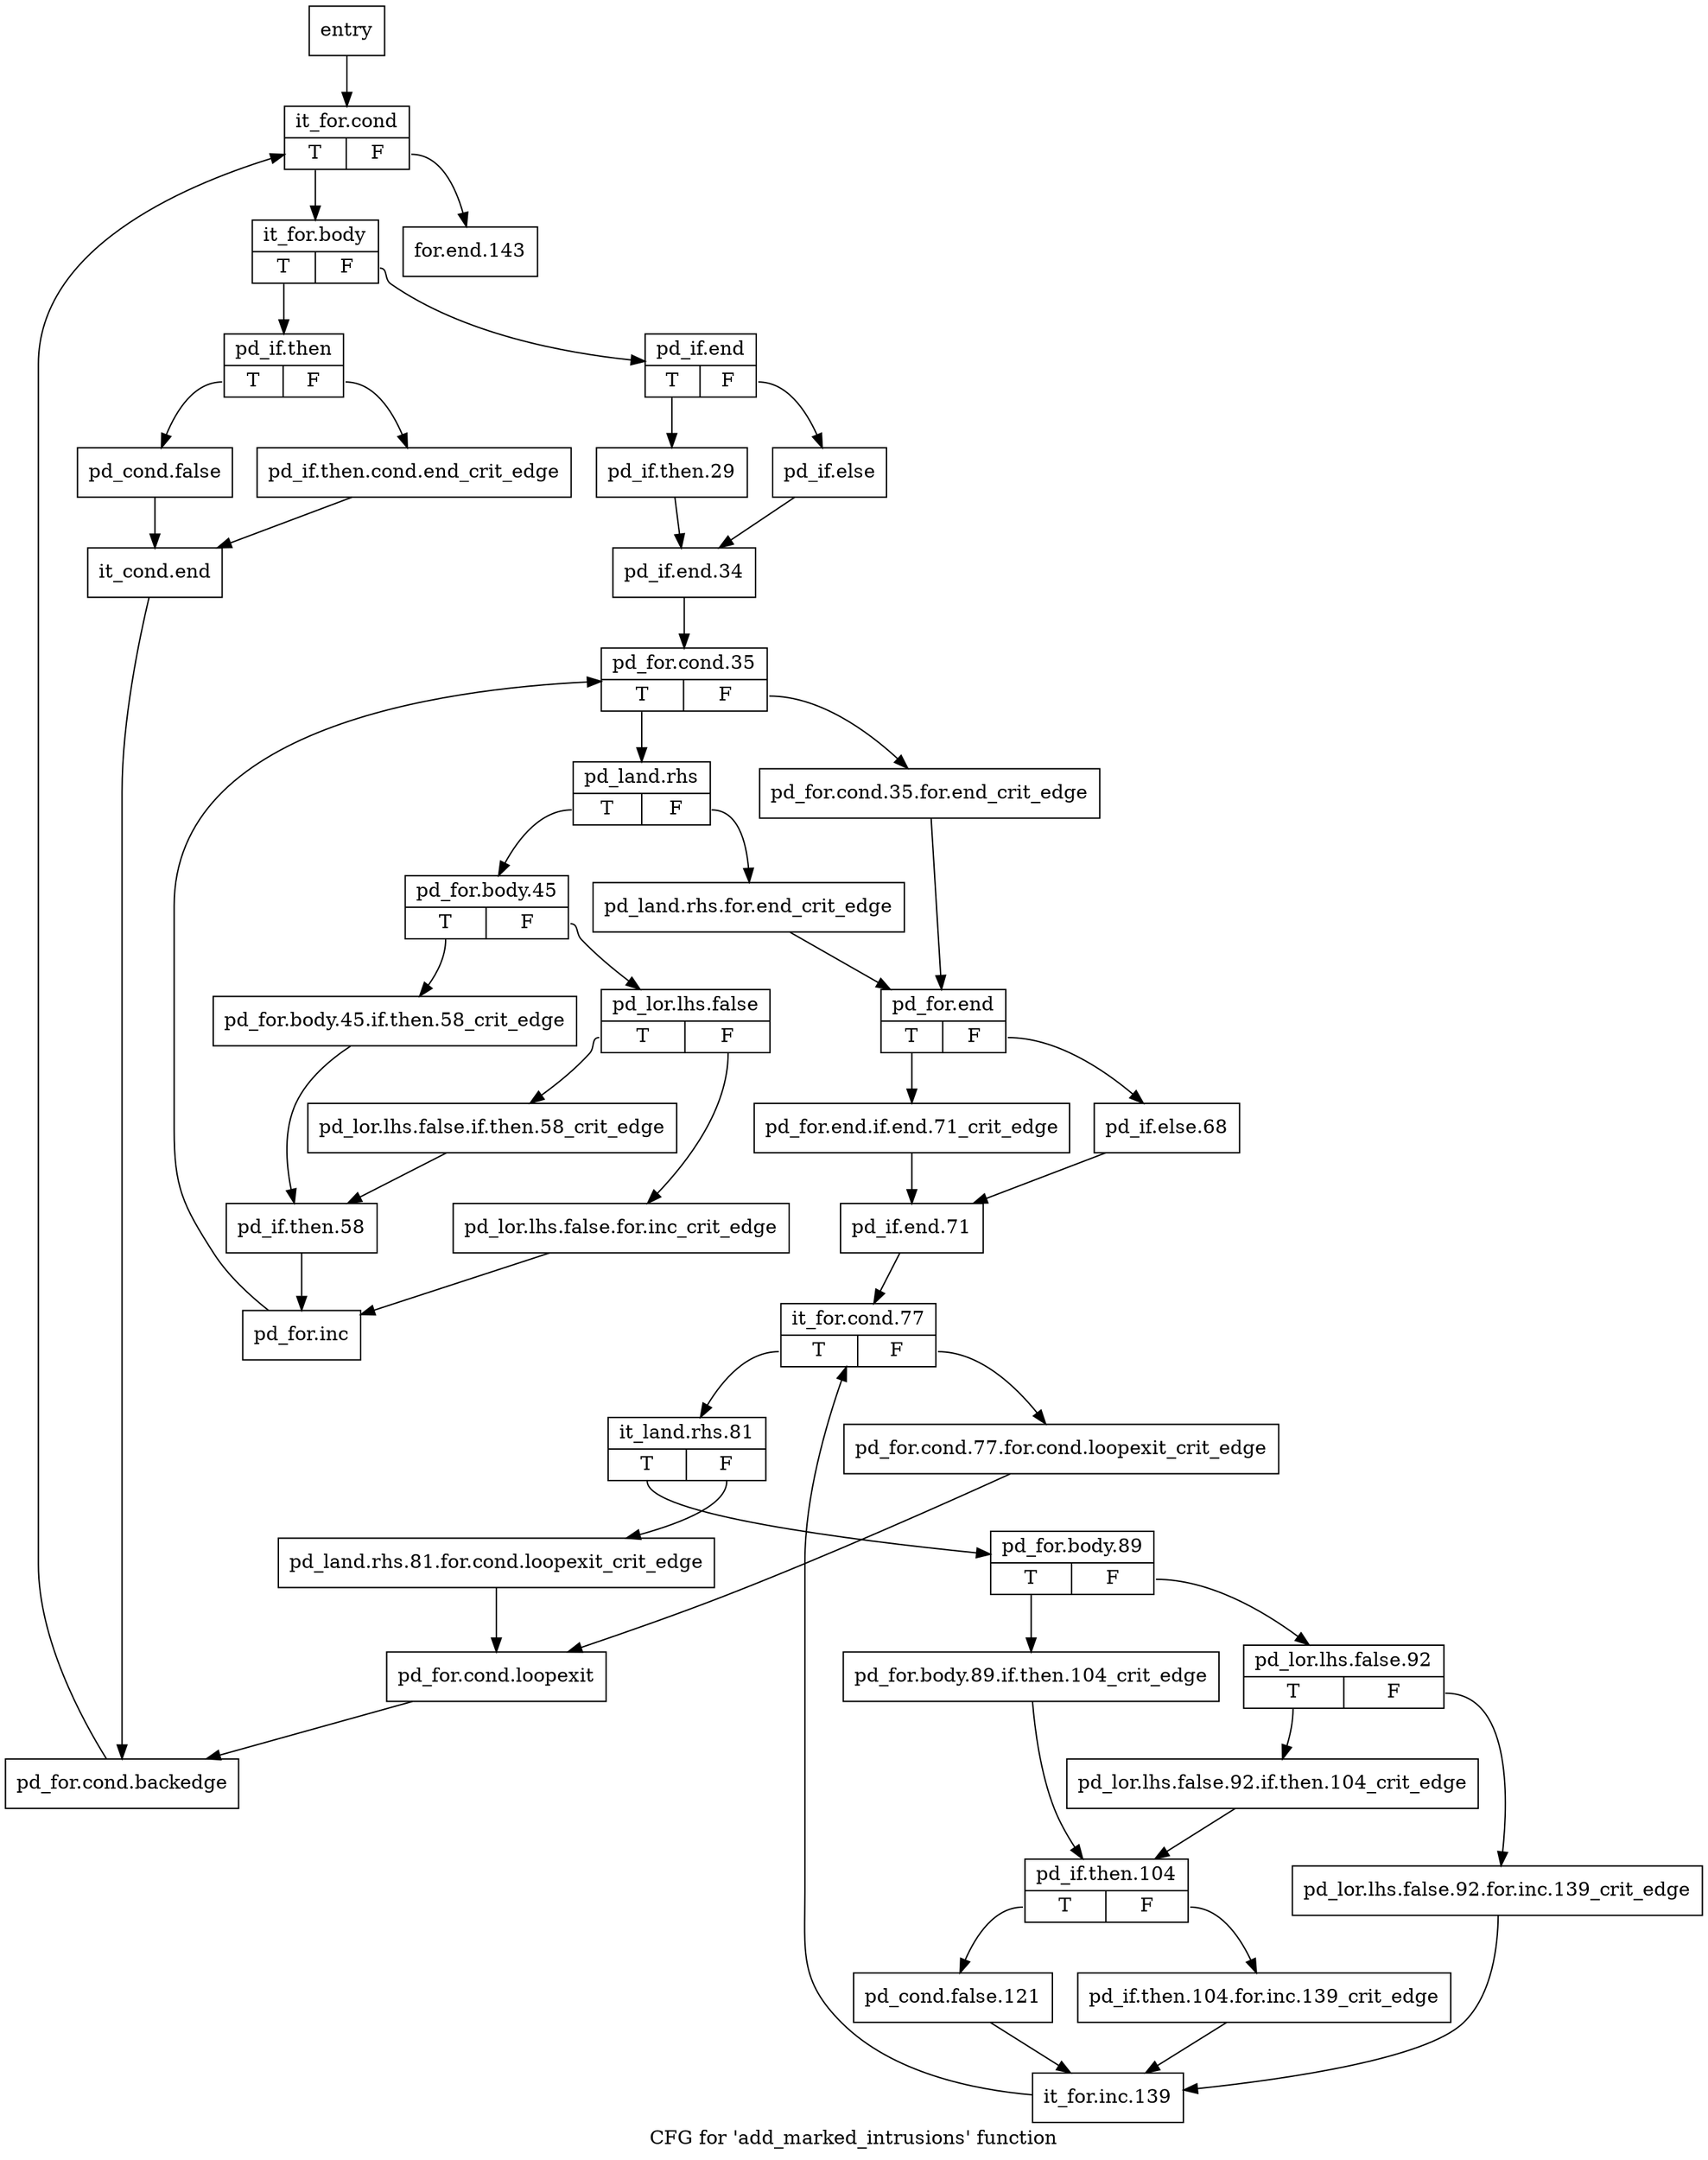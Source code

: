 digraph "CFG for 'add_marked_intrusions' function" {
	label="CFG for 'add_marked_intrusions' function";

	Node0x2f2f390 [shape=record,label="{entry}"];
	Node0x2f2f390 -> Node0x2f33540;
	Node0x2f334f0 [shape=record,label="{pd_for.cond.loopexit}"];
	Node0x2f334f0 -> Node0x2f33720;
	Node0x2f33540 [shape=record,label="{it_for.cond|{<s0>T|<s1>F}}"];
	Node0x2f33540:s0 -> Node0x2f33590;
	Node0x2f33540:s1 -> Node0x2f34170;
	Node0x2f33590 [shape=record,label="{it_for.body|{<s0>T|<s1>F}}"];
	Node0x2f33590:s0 -> Node0x2f335e0;
	Node0x2f33590:s1 -> Node0x2f33770;
	Node0x2f335e0 [shape=record,label="{pd_if.then|{<s0>T|<s1>F}}"];
	Node0x2f335e0:s0 -> Node0x2f33680;
	Node0x2f335e0:s1 -> Node0x2f33630;
	Node0x2f33630 [shape=record,label="{pd_if.then.cond.end_crit_edge}"];
	Node0x2f33630 -> Node0x2f336d0;
	Node0x2f33680 [shape=record,label="{pd_cond.false}"];
	Node0x2f33680 -> Node0x2f336d0;
	Node0x2f336d0 [shape=record,label="{it_cond.end}"];
	Node0x2f336d0 -> Node0x2f33720;
	Node0x2f33720 [shape=record,label="{pd_for.cond.backedge}"];
	Node0x2f33720 -> Node0x2f33540;
	Node0x2f33770 [shape=record,label="{pd_if.end|{<s0>T|<s1>F}}"];
	Node0x2f33770:s0 -> Node0x2f337c0;
	Node0x2f33770:s1 -> Node0x2f33810;
	Node0x2f337c0 [shape=record,label="{pd_if.then.29}"];
	Node0x2f337c0 -> Node0x2f33860;
	Node0x2f33810 [shape=record,label="{pd_if.else}"];
	Node0x2f33810 -> Node0x2f33860;
	Node0x2f33860 [shape=record,label="{pd_if.end.34}"];
	Node0x2f33860 -> Node0x2f338b0;
	Node0x2f338b0 [shape=record,label="{pd_for.cond.35|{<s0>T|<s1>F}}"];
	Node0x2f338b0:s0 -> Node0x2f33950;
	Node0x2f338b0:s1 -> Node0x2f33900;
	Node0x2f33900 [shape=record,label="{pd_for.cond.35.for.end_crit_edge}"];
	Node0x2f33900 -> Node0x2f33c20;
	Node0x2f33950 [shape=record,label="{pd_land.rhs|{<s0>T|<s1>F}}"];
	Node0x2f33950:s0 -> Node0x2f339f0;
	Node0x2f33950:s1 -> Node0x2f339a0;
	Node0x2f339a0 [shape=record,label="{pd_land.rhs.for.end_crit_edge}"];
	Node0x2f339a0 -> Node0x2f33c20;
	Node0x2f339f0 [shape=record,label="{pd_for.body.45|{<s0>T|<s1>F}}"];
	Node0x2f339f0:s0 -> Node0x2f33a40;
	Node0x2f339f0:s1 -> Node0x2f33a90;
	Node0x2f33a40 [shape=record,label="{pd_for.body.45.if.then.58_crit_edge}"];
	Node0x2f33a40 -> Node0x2f33b80;
	Node0x2f33a90 [shape=record,label="{pd_lor.lhs.false|{<s0>T|<s1>F}}"];
	Node0x2f33a90:s0 -> Node0x2f33b30;
	Node0x2f33a90:s1 -> Node0x2f33ae0;
	Node0x2f33ae0 [shape=record,label="{pd_lor.lhs.false.for.inc_crit_edge}"];
	Node0x2f33ae0 -> Node0x2f33bd0;
	Node0x2f33b30 [shape=record,label="{pd_lor.lhs.false.if.then.58_crit_edge}"];
	Node0x2f33b30 -> Node0x2f33b80;
	Node0x2f33b80 [shape=record,label="{pd_if.then.58}"];
	Node0x2f33b80 -> Node0x2f33bd0;
	Node0x2f33bd0 [shape=record,label="{pd_for.inc}"];
	Node0x2f33bd0 -> Node0x2f338b0;
	Node0x2f33c20 [shape=record,label="{pd_for.end|{<s0>T|<s1>F}}"];
	Node0x2f33c20:s0 -> Node0x2f33c70;
	Node0x2f33c20:s1 -> Node0x2f33cc0;
	Node0x2f33c70 [shape=record,label="{pd_for.end.if.end.71_crit_edge}"];
	Node0x2f33c70 -> Node0x2f33d10;
	Node0x2f33cc0 [shape=record,label="{pd_if.else.68}"];
	Node0x2f33cc0 -> Node0x2f33d10;
	Node0x2f33d10 [shape=record,label="{pd_if.end.71}"];
	Node0x2f33d10 -> Node0x2f33d60;
	Node0x2f33d60 [shape=record,label="{it_for.cond.77|{<s0>T|<s1>F}}"];
	Node0x2f33d60:s0 -> Node0x2f33e00;
	Node0x2f33d60:s1 -> Node0x2f33db0;
	Node0x2f33db0 [shape=record,label="{pd_for.cond.77.for.cond.loopexit_crit_edge}"];
	Node0x2f33db0 -> Node0x2f334f0;
	Node0x2f33e00 [shape=record,label="{it_land.rhs.81|{<s0>T|<s1>F}}"];
	Node0x2f33e00:s0 -> Node0x2f33ea0;
	Node0x2f33e00:s1 -> Node0x2f33e50;
	Node0x2f33e50 [shape=record,label="{pd_land.rhs.81.for.cond.loopexit_crit_edge}"];
	Node0x2f33e50 -> Node0x2f334f0;
	Node0x2f33ea0 [shape=record,label="{pd_for.body.89|{<s0>T|<s1>F}}"];
	Node0x2f33ea0:s0 -> Node0x2f33ef0;
	Node0x2f33ea0:s1 -> Node0x2f33f40;
	Node0x2f33ef0 [shape=record,label="{pd_for.body.89.if.then.104_crit_edge}"];
	Node0x2f33ef0 -> Node0x2f34030;
	Node0x2f33f40 [shape=record,label="{pd_lor.lhs.false.92|{<s0>T|<s1>F}}"];
	Node0x2f33f40:s0 -> Node0x2f33fe0;
	Node0x2f33f40:s1 -> Node0x2f33f90;
	Node0x2f33f90 [shape=record,label="{pd_lor.lhs.false.92.for.inc.139_crit_edge}"];
	Node0x2f33f90 -> Node0x2f34120;
	Node0x2f33fe0 [shape=record,label="{pd_lor.lhs.false.92.if.then.104_crit_edge}"];
	Node0x2f33fe0 -> Node0x2f34030;
	Node0x2f34030 [shape=record,label="{pd_if.then.104|{<s0>T|<s1>F}}"];
	Node0x2f34030:s0 -> Node0x2f340d0;
	Node0x2f34030:s1 -> Node0x2f34080;
	Node0x2f34080 [shape=record,label="{pd_if.then.104.for.inc.139_crit_edge}"];
	Node0x2f34080 -> Node0x2f34120;
	Node0x2f340d0 [shape=record,label="{pd_cond.false.121}"];
	Node0x2f340d0 -> Node0x2f34120;
	Node0x2f34120 [shape=record,label="{it_for.inc.139}"];
	Node0x2f34120 -> Node0x2f33d60;
	Node0x2f34170 [shape=record,label="{for.end.143}"];
}

